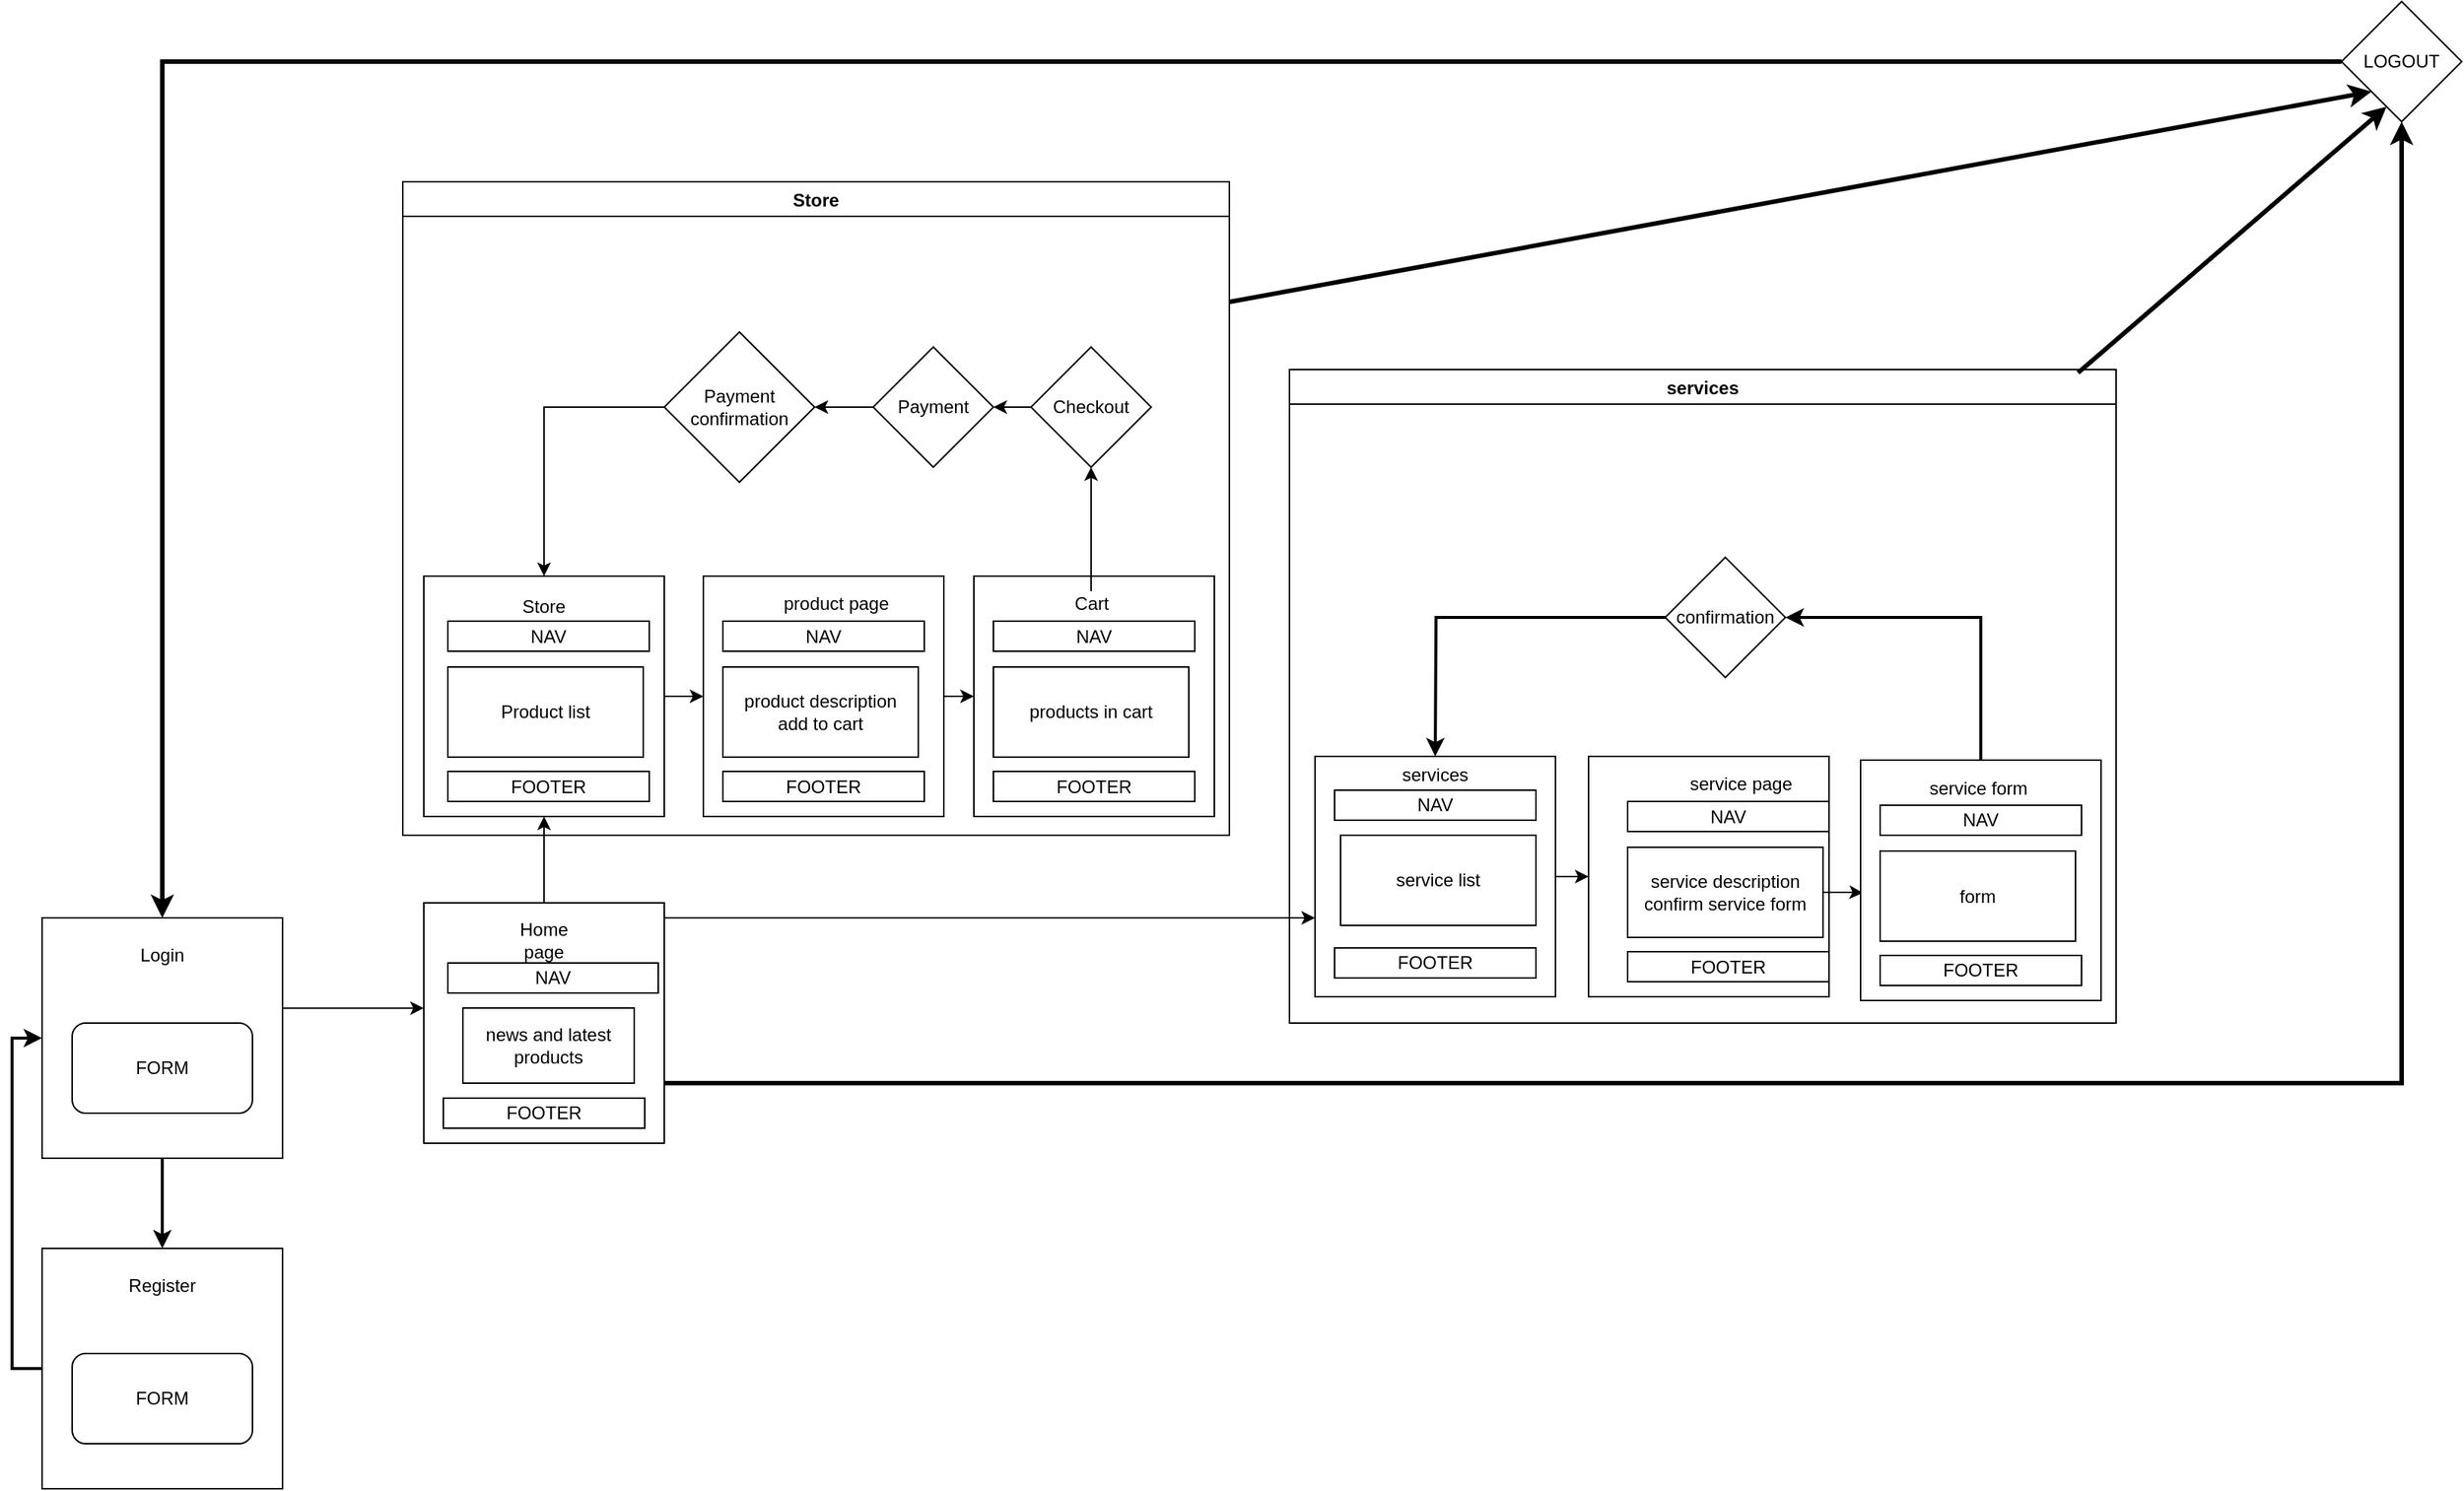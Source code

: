 <mxfile version="20.3.0" type="github"><diagram id="nh-2rdH2V7WlwiJ88sN1" name="Page-1"><mxGraphModel dx="1673" dy="867" grid="1" gridSize="10" guides="1" tooltips="1" connect="1" arrows="1" fold="1" page="1" pageScale="1" pageWidth="827" pageHeight="1169" math="0" shadow="0"><root><mxCell id="0"/><mxCell id="1" parent="0"/><mxCell id="cTXXYOUE4Hke3cIJga1Z-7" value="" style="edgeStyle=orthogonalEdgeStyle;rounded=0;orthogonalLoop=1;jettySize=auto;html=1;entryX=0;entryY=0.438;entryDx=0;entryDy=0;entryPerimeter=0;" edge="1" parent="1" source="cTXXYOUE4Hke3cIJga1Z-1" target="cTXXYOUE4Hke3cIJga1Z-6"><mxGeometry relative="1" as="geometry"><Array as="points"><mxPoint x="400" y="680"/></Array></mxGeometry></mxCell><mxCell id="cTXXYOUE4Hke3cIJga1Z-98" style="edgeStyle=orthogonalEdgeStyle;rounded=0;comic=0;jumpSize=3;orthogonalLoop=1;jettySize=auto;html=1;entryX=0.5;entryY=0;entryDx=0;entryDy=0;strokeWidth=2;" edge="1" parent="1" source="cTXXYOUE4Hke3cIJga1Z-1" target="cTXXYOUE4Hke3cIJga1Z-95"><mxGeometry relative="1" as="geometry"/></mxCell><mxCell id="cTXXYOUE4Hke3cIJga1Z-1" value="" style="whiteSpace=wrap;html=1;aspect=fixed;" vertex="1" parent="1"><mxGeometry x="150" y="620" width="160" height="160" as="geometry"/></mxCell><mxCell id="cTXXYOUE4Hke3cIJga1Z-2" value="Login" style="text;html=1;strokeColor=none;fillColor=none;align=center;verticalAlign=middle;whiteSpace=wrap;rounded=0;" vertex="1" parent="1"><mxGeometry x="200" y="630" width="60" height="30" as="geometry"/></mxCell><mxCell id="cTXXYOUE4Hke3cIJga1Z-4" value="FORM " style="rounded=1;whiteSpace=wrap;html=1;" vertex="1" parent="1"><mxGeometry x="170" y="690" width="120" height="60" as="geometry"/></mxCell><mxCell id="cTXXYOUE4Hke3cIJga1Z-16" value="" style="edgeStyle=orthogonalEdgeStyle;rounded=0;orthogonalLoop=1;jettySize=auto;html=1;" edge="1" parent="1" source="cTXXYOUE4Hke3cIJga1Z-6" target="cTXXYOUE4Hke3cIJga1Z-15"><mxGeometry relative="1" as="geometry"/></mxCell><mxCell id="cTXXYOUE4Hke3cIJga1Z-30" style="edgeStyle=orthogonalEdgeStyle;rounded=0;orthogonalLoop=1;jettySize=auto;html=1;" edge="1" parent="1" source="cTXXYOUE4Hke3cIJga1Z-6" target="cTXXYOUE4Hke3cIJga1Z-23"><mxGeometry relative="1" as="geometry"><Array as="points"><mxPoint x="910" y="620"/><mxPoint x="910" y="620"/></Array></mxGeometry></mxCell><mxCell id="cTXXYOUE4Hke3cIJga1Z-36" style="edgeStyle=orthogonalEdgeStyle;rounded=0;comic=0;orthogonalLoop=1;jettySize=auto;html=1;entryX=0.5;entryY=1;entryDx=0;entryDy=0;strokeWidth=3;" edge="1" parent="1" source="cTXXYOUE4Hke3cIJga1Z-6" target="cTXXYOUE4Hke3cIJga1Z-28"><mxGeometry relative="1" as="geometry"><Array as="points"><mxPoint x="1720" y="730"/></Array></mxGeometry></mxCell><mxCell id="cTXXYOUE4Hke3cIJga1Z-6" value="" style="whiteSpace=wrap;html=1;aspect=fixed;" vertex="1" parent="1"><mxGeometry x="404" y="610" width="160" height="160" as="geometry"/></mxCell><mxCell id="cTXXYOUE4Hke3cIJga1Z-8" value="Home page" style="text;html=1;strokeColor=none;fillColor=none;align=center;verticalAlign=middle;whiteSpace=wrap;rounded=0;" vertex="1" parent="1"><mxGeometry x="454" y="620" width="60" height="30" as="geometry"/></mxCell><mxCell id="cTXXYOUE4Hke3cIJga1Z-9" value="NAV" style="rounded=0;whiteSpace=wrap;html=1;" vertex="1" parent="1"><mxGeometry x="420" y="650" width="140" height="20" as="geometry"/></mxCell><mxCell id="cTXXYOUE4Hke3cIJga1Z-10" value="FOOTER" style="rounded=0;whiteSpace=wrap;html=1;" vertex="1" parent="1"><mxGeometry x="417" y="740" width="134" height="20" as="geometry"/></mxCell><mxCell id="cTXXYOUE4Hke3cIJga1Z-11" value="news and latest&lt;br&gt;products" style="rounded=0;whiteSpace=wrap;html=1;" vertex="1" parent="1"><mxGeometry x="430" y="680" width="114" height="50" as="geometry"/></mxCell><mxCell id="cTXXYOUE4Hke3cIJga1Z-20" value="Store " style="swimlane;" vertex="1" parent="1"><mxGeometry x="390" y="130" width="550" height="435" as="geometry"/></mxCell><mxCell id="cTXXYOUE4Hke3cIJga1Z-53" style="edgeStyle=orthogonalEdgeStyle;rounded=0;comic=0;orthogonalLoop=1;jettySize=auto;html=1;entryX=0;entryY=0.5;entryDx=0;entryDy=0;strokeWidth=1;jumpSize=3;" edge="1" parent="cTXXYOUE4Hke3cIJga1Z-20" source="cTXXYOUE4Hke3cIJga1Z-15" target="cTXXYOUE4Hke3cIJga1Z-48"><mxGeometry relative="1" as="geometry"/></mxCell><mxCell id="cTXXYOUE4Hke3cIJga1Z-15" value="" style="whiteSpace=wrap;html=1;aspect=fixed;" vertex="1" parent="cTXXYOUE4Hke3cIJga1Z-20"><mxGeometry x="14" y="262.5" width="160" height="160" as="geometry"/></mxCell><mxCell id="cTXXYOUE4Hke3cIJga1Z-17" value="Store" style="text;html=1;strokeColor=none;fillColor=none;align=center;verticalAlign=middle;whiteSpace=wrap;rounded=0;" vertex="1" parent="cTXXYOUE4Hke3cIJga1Z-20"><mxGeometry x="64" y="272.5" width="60" height="20" as="geometry"/></mxCell><mxCell id="cTXXYOUE4Hke3cIJga1Z-18" value="NAV" style="rounded=0;whiteSpace=wrap;html=1;" vertex="1" parent="cTXXYOUE4Hke3cIJga1Z-20"><mxGeometry x="30" y="292.5" width="134" height="20" as="geometry"/></mxCell><mxCell id="cTXXYOUE4Hke3cIJga1Z-19" value="FOOTER" style="rounded=0;whiteSpace=wrap;html=1;" vertex="1" parent="cTXXYOUE4Hke3cIJga1Z-20"><mxGeometry x="30" y="392.5" width="134" height="20" as="geometry"/></mxCell><mxCell id="cTXXYOUE4Hke3cIJga1Z-67" style="edgeStyle=orthogonalEdgeStyle;rounded=0;comic=0;jumpSize=3;orthogonalLoop=1;jettySize=auto;html=1;entryX=0.5;entryY=0;entryDx=0;entryDy=0;strokeWidth=1;" edge="1" parent="cTXXYOUE4Hke3cIJga1Z-20" source="cTXXYOUE4Hke3cIJga1Z-37" target="cTXXYOUE4Hke3cIJga1Z-15"><mxGeometry relative="1" as="geometry"><Array as="points"><mxPoint x="94" y="150"/></Array></mxGeometry></mxCell><mxCell id="cTXXYOUE4Hke3cIJga1Z-37" value="Payment confirmation" style="rhombus;whiteSpace=wrap;html=1;" vertex="1" parent="cTXXYOUE4Hke3cIJga1Z-20"><mxGeometry x="174" y="100" width="100" height="100" as="geometry"/></mxCell><mxCell id="cTXXYOUE4Hke3cIJga1Z-45" value="Product list" style="rounded=0;whiteSpace=wrap;html=1;" vertex="1" parent="cTXXYOUE4Hke3cIJga1Z-20"><mxGeometry x="30" y="323" width="130" height="60" as="geometry"/></mxCell><mxCell id="cTXXYOUE4Hke3cIJga1Z-59" style="edgeStyle=orthogonalEdgeStyle;rounded=0;comic=0;jumpSize=3;orthogonalLoop=1;jettySize=auto;html=1;entryX=0;entryY=0.5;entryDx=0;entryDy=0;strokeWidth=1;" edge="1" parent="cTXXYOUE4Hke3cIJga1Z-20" source="cTXXYOUE4Hke3cIJga1Z-48" target="cTXXYOUE4Hke3cIJga1Z-54"><mxGeometry relative="1" as="geometry"/></mxCell><mxCell id="cTXXYOUE4Hke3cIJga1Z-48" value="" style="whiteSpace=wrap;html=1;aspect=fixed;" vertex="1" parent="cTXXYOUE4Hke3cIJga1Z-20"><mxGeometry x="200" y="262.5" width="160" height="160" as="geometry"/></mxCell><mxCell id="cTXXYOUE4Hke3cIJga1Z-49" value="product page" style="text;html=1;strokeColor=none;fillColor=none;align=center;verticalAlign=middle;whiteSpace=wrap;rounded=0;" vertex="1" parent="cTXXYOUE4Hke3cIJga1Z-20"><mxGeometry x="247" y="272.5" width="83" height="17.5" as="geometry"/></mxCell><mxCell id="cTXXYOUE4Hke3cIJga1Z-50" value="NAV" style="rounded=0;whiteSpace=wrap;html=1;" vertex="1" parent="cTXXYOUE4Hke3cIJga1Z-20"><mxGeometry x="213" y="292.5" width="134" height="20" as="geometry"/></mxCell><mxCell id="cTXXYOUE4Hke3cIJga1Z-51" value="FOOTER" style="rounded=0;whiteSpace=wrap;html=1;" vertex="1" parent="cTXXYOUE4Hke3cIJga1Z-20"><mxGeometry x="213" y="392.5" width="134" height="20" as="geometry"/></mxCell><mxCell id="cTXXYOUE4Hke3cIJga1Z-52" value="product description &lt;br&gt;add to cart" style="rounded=0;whiteSpace=wrap;html=1;" vertex="1" parent="cTXXYOUE4Hke3cIJga1Z-20"><mxGeometry x="213" y="323" width="130" height="60" as="geometry"/></mxCell><mxCell id="cTXXYOUE4Hke3cIJga1Z-54" value="" style="whiteSpace=wrap;html=1;aspect=fixed;" vertex="1" parent="cTXXYOUE4Hke3cIJga1Z-20"><mxGeometry x="380" y="262.5" width="160" height="160" as="geometry"/></mxCell><mxCell id="cTXXYOUE4Hke3cIJga1Z-55" value="Cart" style="text;html=1;strokeColor=none;fillColor=none;align=center;verticalAlign=middle;whiteSpace=wrap;rounded=0;" vertex="1" parent="cTXXYOUE4Hke3cIJga1Z-20"><mxGeometry x="416.5" y="272.5" width="83" height="17.5" as="geometry"/></mxCell><mxCell id="cTXXYOUE4Hke3cIJga1Z-56" value="NAV" style="rounded=0;whiteSpace=wrap;html=1;" vertex="1" parent="cTXXYOUE4Hke3cIJga1Z-20"><mxGeometry x="393" y="292.5" width="134" height="20" as="geometry"/></mxCell><mxCell id="cTXXYOUE4Hke3cIJga1Z-57" value="FOOTER" style="rounded=0;whiteSpace=wrap;html=1;" vertex="1" parent="cTXXYOUE4Hke3cIJga1Z-20"><mxGeometry x="393" y="392.5" width="134" height="20" as="geometry"/></mxCell><mxCell id="cTXXYOUE4Hke3cIJga1Z-58" value="products in cart" style="rounded=0;whiteSpace=wrap;html=1;" vertex="1" parent="cTXXYOUE4Hke3cIJga1Z-20"><mxGeometry x="393" y="323" width="130" height="60" as="geometry"/></mxCell><mxCell id="cTXXYOUE4Hke3cIJga1Z-65" value="" style="edgeStyle=orthogonalEdgeStyle;rounded=0;comic=0;jumpSize=3;orthogonalLoop=1;jettySize=auto;html=1;strokeWidth=1;" edge="1" parent="cTXXYOUE4Hke3cIJga1Z-20" source="cTXXYOUE4Hke3cIJga1Z-61" target="cTXXYOUE4Hke3cIJga1Z-64"><mxGeometry relative="1" as="geometry"/></mxCell><mxCell id="cTXXYOUE4Hke3cIJga1Z-61" value="Checkout" style="rhombus;whiteSpace=wrap;html=1;" vertex="1" parent="cTXXYOUE4Hke3cIJga1Z-20"><mxGeometry x="418" y="110" width="80" height="80" as="geometry"/></mxCell><mxCell id="cTXXYOUE4Hke3cIJga1Z-62" value="" style="edgeStyle=orthogonalEdgeStyle;rounded=0;comic=0;jumpSize=3;orthogonalLoop=1;jettySize=auto;html=1;strokeWidth=1;" edge="1" parent="cTXXYOUE4Hke3cIJga1Z-20" source="cTXXYOUE4Hke3cIJga1Z-55" target="cTXXYOUE4Hke3cIJga1Z-61"><mxGeometry relative="1" as="geometry"/></mxCell><mxCell id="cTXXYOUE4Hke3cIJga1Z-66" style="edgeStyle=orthogonalEdgeStyle;rounded=0;comic=0;jumpSize=3;orthogonalLoop=1;jettySize=auto;html=1;entryX=1;entryY=0.5;entryDx=0;entryDy=0;strokeWidth=1;" edge="1" parent="cTXXYOUE4Hke3cIJga1Z-20" source="cTXXYOUE4Hke3cIJga1Z-64" target="cTXXYOUE4Hke3cIJga1Z-37"><mxGeometry relative="1" as="geometry"/></mxCell><mxCell id="cTXXYOUE4Hke3cIJga1Z-64" value="Payment" style="rhombus;whiteSpace=wrap;html=1;" vertex="1" parent="cTXXYOUE4Hke3cIJga1Z-20"><mxGeometry x="313" y="110" width="80" height="80" as="geometry"/></mxCell><mxCell id="cTXXYOUE4Hke3cIJga1Z-27" value="services" style="swimlane;" vertex="1" parent="1"><mxGeometry x="980" y="255" width="550" height="435" as="geometry"><mxRectangle x="1020" y="272.5" width="90" height="30" as="alternateBounds"/></mxGeometry></mxCell><mxCell id="cTXXYOUE4Hke3cIJga1Z-86" style="edgeStyle=orthogonalEdgeStyle;rounded=0;comic=0;jumpSize=3;orthogonalLoop=1;jettySize=auto;html=1;entryX=0;entryY=0.5;entryDx=0;entryDy=0;strokeWidth=1;" edge="1" parent="cTXXYOUE4Hke3cIJga1Z-27" source="cTXXYOUE4Hke3cIJga1Z-23" target="cTXXYOUE4Hke3cIJga1Z-72"><mxGeometry relative="1" as="geometry"/></mxCell><mxCell id="cTXXYOUE4Hke3cIJga1Z-23" value="" style="whiteSpace=wrap;html=1;aspect=fixed;" vertex="1" parent="cTXXYOUE4Hke3cIJga1Z-27"><mxGeometry x="17" y="257.5" width="160" height="160" as="geometry"/></mxCell><mxCell id="cTXXYOUE4Hke3cIJga1Z-25" value="NAV" style="rounded=0;whiteSpace=wrap;html=1;" vertex="1" parent="cTXXYOUE4Hke3cIJga1Z-27"><mxGeometry x="30" y="280" width="134" height="20" as="geometry"/></mxCell><mxCell id="cTXXYOUE4Hke3cIJga1Z-24" value="services" style="text;html=1;strokeColor=none;fillColor=none;align=center;verticalAlign=middle;whiteSpace=wrap;rounded=0;" vertex="1" parent="cTXXYOUE4Hke3cIJga1Z-27"><mxGeometry x="67" y="260" width="60" height="20" as="geometry"/></mxCell><mxCell id="cTXXYOUE4Hke3cIJga1Z-26" value="FOOTER" style="rounded=0;whiteSpace=wrap;html=1;" vertex="1" parent="cTXXYOUE4Hke3cIJga1Z-27"><mxGeometry x="30" y="385" width="134" height="20" as="geometry"/></mxCell><mxCell id="cTXXYOUE4Hke3cIJga1Z-42" style="edgeStyle=orthogonalEdgeStyle;rounded=0;comic=0;orthogonalLoop=1;jettySize=auto;html=1;strokeWidth=2;" edge="1" parent="cTXXYOUE4Hke3cIJga1Z-27" source="cTXXYOUE4Hke3cIJga1Z-43"><mxGeometry relative="1" as="geometry"><mxPoint x="97" y="257.5" as="targetPoint"/></mxGeometry></mxCell><mxCell id="cTXXYOUE4Hke3cIJga1Z-43" value="confirmation" style="rhombus;whiteSpace=wrap;html=1;" vertex="1" parent="cTXXYOUE4Hke3cIJga1Z-27"><mxGeometry x="250" y="125" width="80" height="80" as="geometry"/></mxCell><mxCell id="cTXXYOUE4Hke3cIJga1Z-72" value="" style="whiteSpace=wrap;html=1;aspect=fixed;" vertex="1" parent="cTXXYOUE4Hke3cIJga1Z-27"><mxGeometry x="199" y="257.5" width="160" height="160" as="geometry"/></mxCell><mxCell id="cTXXYOUE4Hke3cIJga1Z-73" value="service page" style="text;html=1;strokeColor=none;fillColor=none;align=center;verticalAlign=middle;whiteSpace=wrap;rounded=0;" vertex="1" parent="cTXXYOUE4Hke3cIJga1Z-27"><mxGeometry x="259" y="267.5" width="83" height="17.5" as="geometry"/></mxCell><mxCell id="cTXXYOUE4Hke3cIJga1Z-74" value="NAV" style="rounded=0;whiteSpace=wrap;html=1;" vertex="1" parent="cTXXYOUE4Hke3cIJga1Z-27"><mxGeometry x="225" y="287.5" width="134" height="20" as="geometry"/></mxCell><mxCell id="cTXXYOUE4Hke3cIJga1Z-75" value="FOOTER" style="rounded=0;whiteSpace=wrap;html=1;" vertex="1" parent="cTXXYOUE4Hke3cIJga1Z-27"><mxGeometry x="225" y="387.5" width="134" height="20" as="geometry"/></mxCell><mxCell id="cTXXYOUE4Hke3cIJga1Z-88" style="edgeStyle=orthogonalEdgeStyle;rounded=0;comic=0;jumpSize=3;orthogonalLoop=1;jettySize=auto;html=1;entryX=0.01;entryY=0.552;entryDx=0;entryDy=0;entryPerimeter=0;strokeWidth=1;" edge="1" parent="cTXXYOUE4Hke3cIJga1Z-27" source="cTXXYOUE4Hke3cIJga1Z-76" target="cTXXYOUE4Hke3cIJga1Z-77"><mxGeometry relative="1" as="geometry"/></mxCell><mxCell id="cTXXYOUE4Hke3cIJga1Z-76" value="service description&lt;br&gt;confirm service form" style="rounded=0;whiteSpace=wrap;html=1;" vertex="1" parent="cTXXYOUE4Hke3cIJga1Z-27"><mxGeometry x="225" y="318" width="130" height="60" as="geometry"/></mxCell><mxCell id="cTXXYOUE4Hke3cIJga1Z-77" value="" style="whiteSpace=wrap;html=1;aspect=fixed;" vertex="1" parent="cTXXYOUE4Hke3cIJga1Z-27"><mxGeometry x="380" y="260" width="160" height="160" as="geometry"/></mxCell><mxCell id="cTXXYOUE4Hke3cIJga1Z-90" style="edgeStyle=orthogonalEdgeStyle;rounded=0;comic=0;jumpSize=3;orthogonalLoop=1;jettySize=auto;html=1;entryX=1;entryY=0.5;entryDx=0;entryDy=0;strokeWidth=2;exitX=0.5;exitY=0;exitDx=0;exitDy=0;" edge="1" parent="cTXXYOUE4Hke3cIJga1Z-27" source="cTXXYOUE4Hke3cIJga1Z-77" target="cTXXYOUE4Hke3cIJga1Z-43"><mxGeometry relative="1" as="geometry"><Array as="points"><mxPoint x="460" y="165"/></Array></mxGeometry></mxCell><mxCell id="cTXXYOUE4Hke3cIJga1Z-78" value="service form" style="text;html=1;strokeColor=none;fillColor=none;align=center;verticalAlign=middle;whiteSpace=wrap;rounded=0;" vertex="1" parent="cTXXYOUE4Hke3cIJga1Z-27"><mxGeometry x="416.5" y="270" width="83" height="17.5" as="geometry"/></mxCell><mxCell id="cTXXYOUE4Hke3cIJga1Z-79" value="NAV" style="rounded=0;whiteSpace=wrap;html=1;" vertex="1" parent="cTXXYOUE4Hke3cIJga1Z-27"><mxGeometry x="393" y="290" width="134" height="20" as="geometry"/></mxCell><mxCell id="cTXXYOUE4Hke3cIJga1Z-80" value="FOOTER" style="rounded=0;whiteSpace=wrap;html=1;" vertex="1" parent="cTXXYOUE4Hke3cIJga1Z-27"><mxGeometry x="393" y="390" width="134" height="20" as="geometry"/></mxCell><mxCell id="cTXXYOUE4Hke3cIJga1Z-81" value="form" style="rounded=0;whiteSpace=wrap;html=1;" vertex="1" parent="cTXXYOUE4Hke3cIJga1Z-27"><mxGeometry x="393" y="320.5" width="130" height="60" as="geometry"/></mxCell><mxCell id="cTXXYOUE4Hke3cIJga1Z-84" value="service list" style="rounded=0;whiteSpace=wrap;html=1;" vertex="1" parent="cTXXYOUE4Hke3cIJga1Z-27"><mxGeometry x="34" y="310" width="130" height="60" as="geometry"/></mxCell><mxCell id="cTXXYOUE4Hke3cIJga1Z-29" style="edgeStyle=orthogonalEdgeStyle;rounded=0;orthogonalLoop=1;jettySize=auto;html=1;strokeWidth=3;flowAnimation=0;comic=0;enumerate=0;orthogonal=0;noJump=0;bendable=1;backgroundOutline=0;arcSize=20;" edge="1" parent="1" source="cTXXYOUE4Hke3cIJga1Z-28" target="cTXXYOUE4Hke3cIJga1Z-1"><mxGeometry relative="1" as="geometry"/></mxCell><mxCell id="cTXXYOUE4Hke3cIJga1Z-28" value="LOGOUT" style="rhombus;whiteSpace=wrap;html=1;" vertex="1" parent="1"><mxGeometry x="1680" y="10" width="80" height="80" as="geometry"/></mxCell><mxCell id="cTXXYOUE4Hke3cIJga1Z-32" value="" style="endArrow=classic;html=1;rounded=0;comic=0;strokeWidth=3;entryX=0;entryY=1;entryDx=0;entryDy=0;" edge="1" parent="1" target="cTXXYOUE4Hke3cIJga1Z-28"><mxGeometry width="50" height="50" relative="1" as="geometry"><mxPoint x="940" y="210" as="sourcePoint"/><mxPoint x="1000" y="160" as="targetPoint"/></mxGeometry></mxCell><mxCell id="cTXXYOUE4Hke3cIJga1Z-33" value="" style="endArrow=classic;html=1;rounded=0;comic=0;strokeWidth=3;entryX=0;entryY=1;entryDx=0;entryDy=0;exitX=0.954;exitY=0.005;exitDx=0;exitDy=0;exitPerimeter=0;" edge="1" parent="1" source="cTXXYOUE4Hke3cIJga1Z-27"><mxGeometry width="50" height="50" relative="1" as="geometry"><mxPoint x="950" y="220" as="sourcePoint"/><mxPoint x="1710" y="80" as="targetPoint"/></mxGeometry></mxCell><mxCell id="cTXXYOUE4Hke3cIJga1Z-99" style="edgeStyle=orthogonalEdgeStyle;rounded=0;comic=0;jumpSize=3;orthogonalLoop=1;jettySize=auto;html=1;strokeWidth=2;entryX=0;entryY=0.5;entryDx=0;entryDy=0;" edge="1" parent="1" source="cTXXYOUE4Hke3cIJga1Z-95" target="cTXXYOUE4Hke3cIJga1Z-1"><mxGeometry relative="1" as="geometry"><mxPoint x="80" y="710" as="targetPoint"/><Array as="points"><mxPoint x="130" y="920"/><mxPoint x="130" y="700"/></Array></mxGeometry></mxCell><mxCell id="cTXXYOUE4Hke3cIJga1Z-95" value="" style="whiteSpace=wrap;html=1;aspect=fixed;" vertex="1" parent="1"><mxGeometry x="150" y="840" width="160" height="160" as="geometry"/></mxCell><mxCell id="cTXXYOUE4Hke3cIJga1Z-96" value="Register" style="text;html=1;strokeColor=none;fillColor=none;align=center;verticalAlign=middle;whiteSpace=wrap;rounded=0;" vertex="1" parent="1"><mxGeometry x="200" y="850" width="60" height="30" as="geometry"/></mxCell><mxCell id="cTXXYOUE4Hke3cIJga1Z-97" value="FORM " style="rounded=1;whiteSpace=wrap;html=1;" vertex="1" parent="1"><mxGeometry x="170" y="910" width="120" height="60" as="geometry"/></mxCell></root></mxGraphModel></diagram></mxfile>